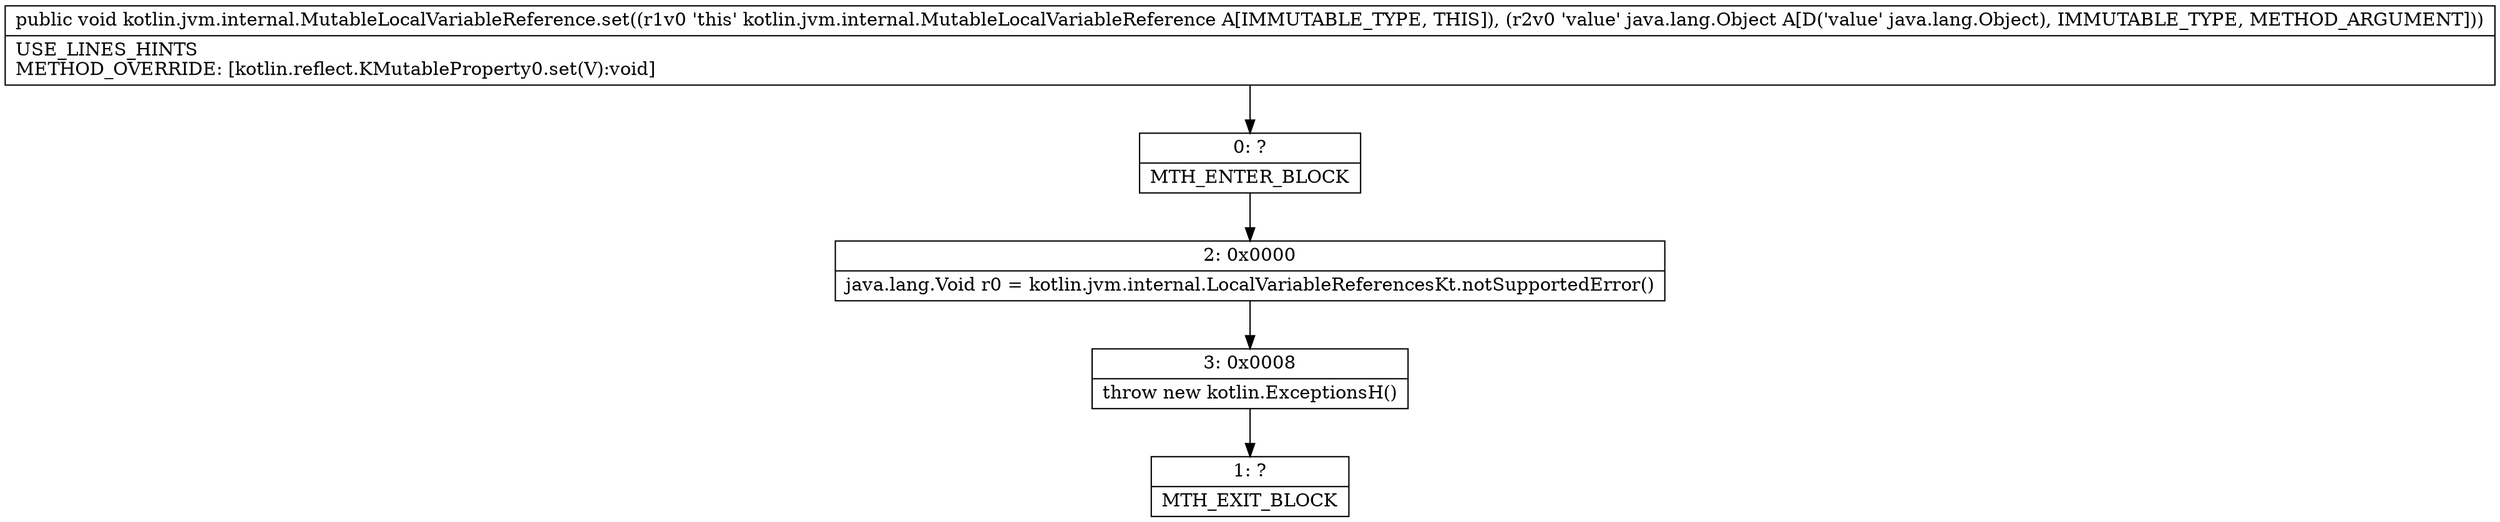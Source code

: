 digraph "CFG forkotlin.jvm.internal.MutableLocalVariableReference.set(Ljava\/lang\/Object;)V" {
Node_0 [shape=record,label="{0\:\ ?|MTH_ENTER_BLOCK\l}"];
Node_2 [shape=record,label="{2\:\ 0x0000|java.lang.Void r0 = kotlin.jvm.internal.LocalVariableReferencesKt.notSupportedError()\l}"];
Node_3 [shape=record,label="{3\:\ 0x0008|throw new kotlin.ExceptionsH()\l}"];
Node_1 [shape=record,label="{1\:\ ?|MTH_EXIT_BLOCK\l}"];
MethodNode[shape=record,label="{public void kotlin.jvm.internal.MutableLocalVariableReference.set((r1v0 'this' kotlin.jvm.internal.MutableLocalVariableReference A[IMMUTABLE_TYPE, THIS]), (r2v0 'value' java.lang.Object A[D('value' java.lang.Object), IMMUTABLE_TYPE, METHOD_ARGUMENT]))  | USE_LINES_HINTS\lMETHOD_OVERRIDE: [kotlin.reflect.KMutableProperty0.set(V):void]\l}"];
MethodNode -> Node_0;Node_0 -> Node_2;
Node_2 -> Node_3;
Node_3 -> Node_1;
}

